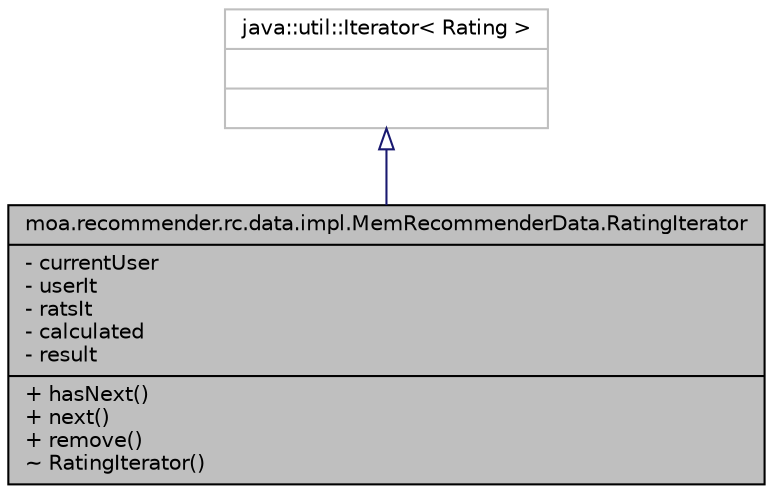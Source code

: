 digraph G
{
  edge [fontname="Helvetica",fontsize="10",labelfontname="Helvetica",labelfontsize="10"];
  node [fontname="Helvetica",fontsize="10",shape=record];
  Node1 [label="{moa.recommender.rc.data.impl.MemRecommenderData.RatingIterator\n|- currentUser\l- userIt\l- ratsIt\l- calculated\l- result\l|+ hasNext()\l+ next()\l+ remove()\l~ RatingIterator()\l}",height=0.2,width=0.4,color="black", fillcolor="grey75", style="filled" fontcolor="black"];
  Node2 -> Node1 [dir=back,color="midnightblue",fontsize="10",style="solid",arrowtail="empty",fontname="Helvetica"];
  Node2 [label="{java::util::Iterator\< Rating \>\n||}",height=0.2,width=0.4,color="grey75", fillcolor="white", style="filled"];
}
